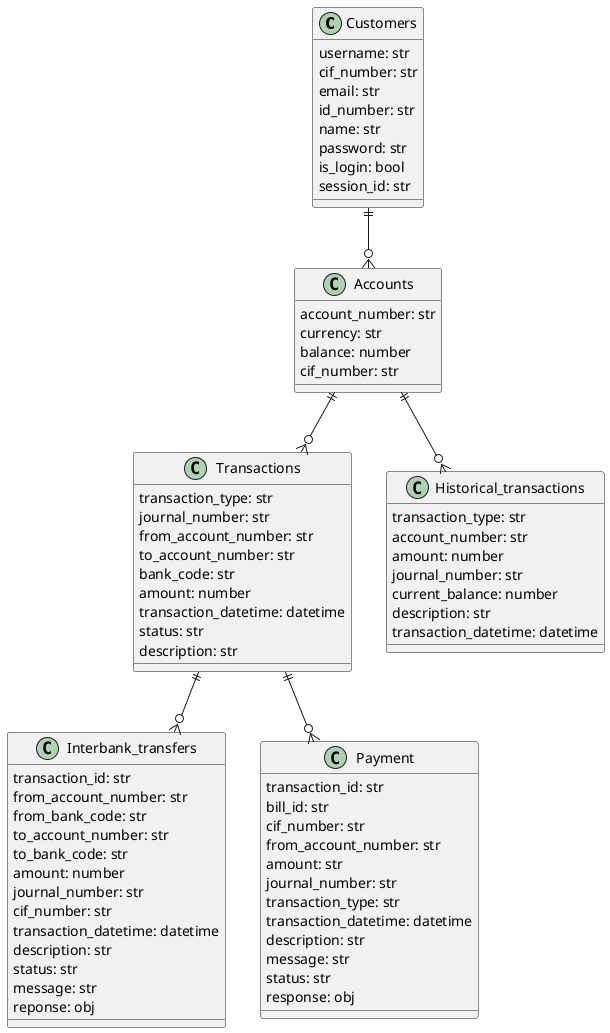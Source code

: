 @startuml

Customers ||--o{Accounts
Accounts ||--o{Transactions
Accounts ||--o{Historical_transactions
Transactions ||--o{Interbank_transfers
Transactions ||--o{Payment

object Customers {
  username: str
  cif_number: str
  email: str
  id_number: str
  name: str
  password: str
  is_login: bool
  session_id: str
}

object Accounts {
  account_number: str
  currency: str
  balance: number
  cif_number: str
}

object Transactions {
    transaction_type: str
    journal_number: str
    from_account_number: str
    to_account_number: str
    bank_code: str
    amount: number
    transaction_datetime: datetime
    status: str
    description: str
}

object Historical_transactions {
    transaction_type: str
    account_number: str
    amount: number
    journal_number: str
    current_balance: number
    description: str
    transaction_datetime: datetime
}

object Interbank_transfers {
    transaction_id: str
    from_account_number: str
    from_bank_code: str
    to_account_number: str
    to_bank_code: str
    amount: number
    journal_number: str
    cif_number: str
    transaction_datetime: datetime
    description: str
    status: str
    message: str
    reponse: obj
}

object Payment {
    transaction_id: str
    bill_id: str
    cif_number: str
    from_account_number: str
    amount: str
    journal_number: str
    transaction_type: str
    transaction_datetime: datetime
    description: str
    message: str
    status: str
    response: obj
}

@enduml